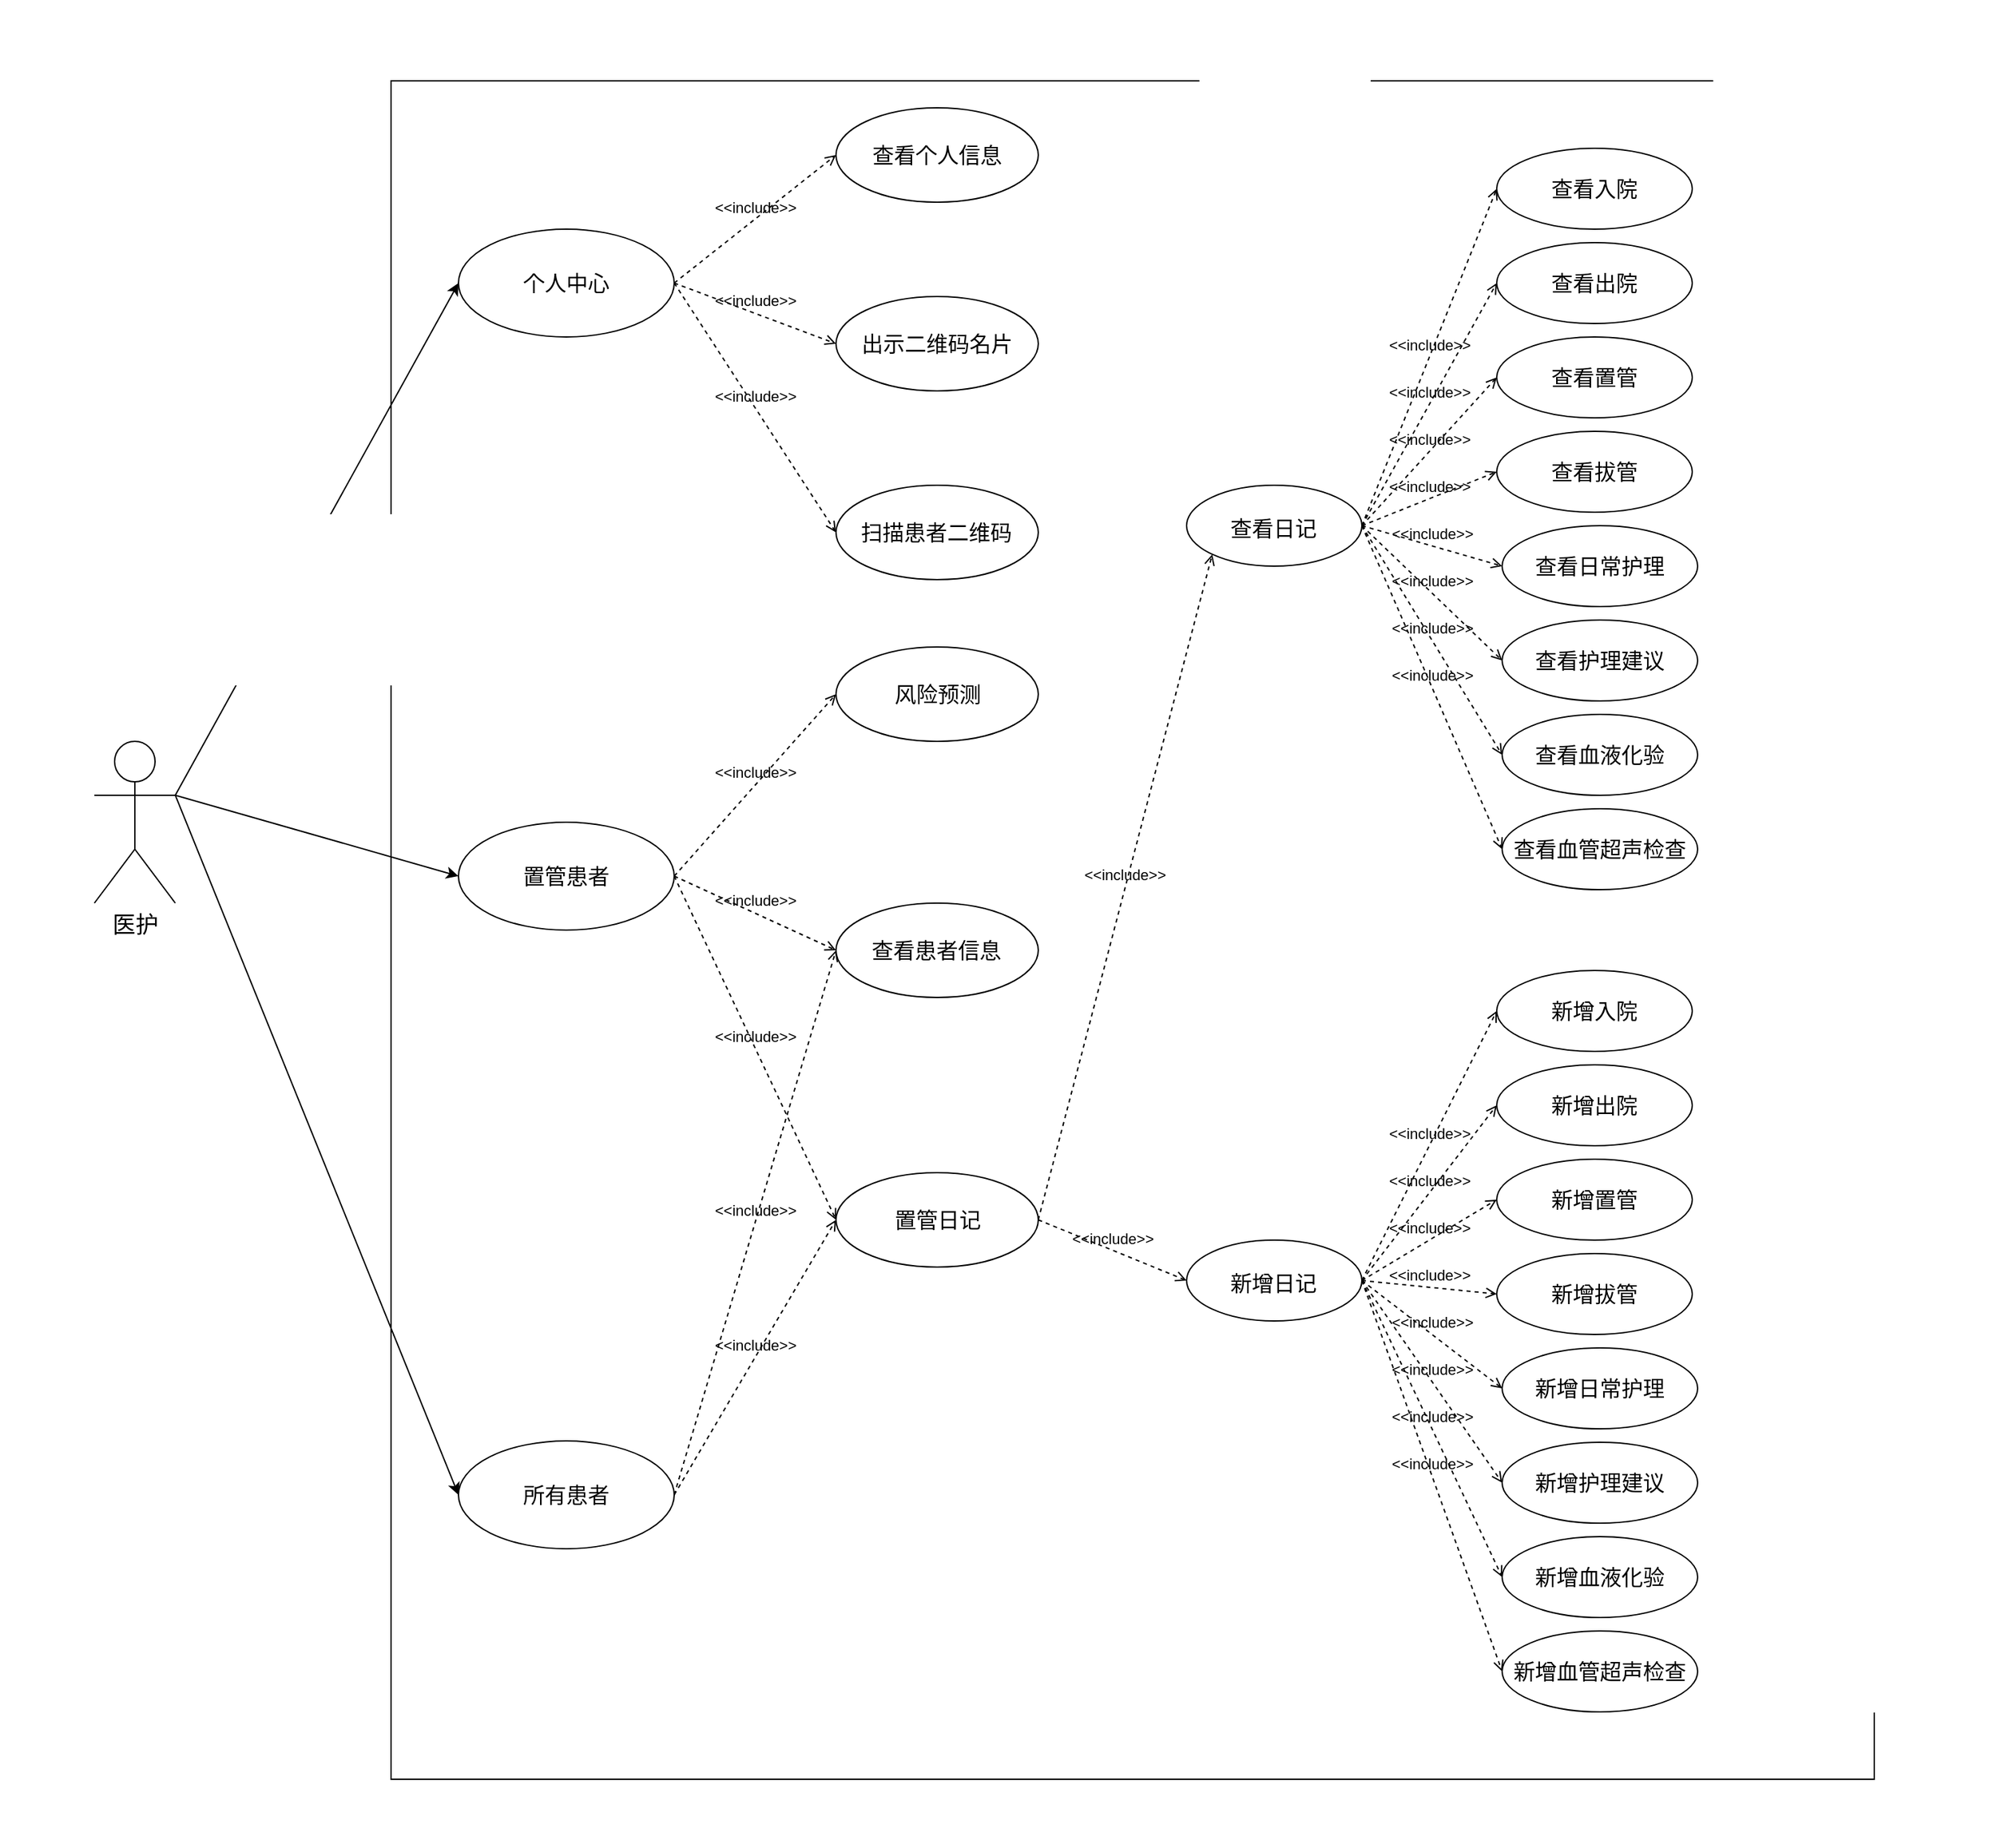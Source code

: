 <mxfile version="24.2.5" type="github">
  <diagram name="第 1 页" id="9FuAQy3JTvqWWIftWs33">
    <mxGraphModel dx="865" dy="466" grid="1" gridSize="10" guides="1" tooltips="1" connect="1" arrows="1" fold="1" page="1" pageScale="1" pageWidth="827" pageHeight="1169" math="0" shadow="0">
      <root>
        <mxCell id="0" />
        <mxCell id="1" parent="0" />
        <mxCell id="ichc71M4sZUzO8VB6wK0-1" value="" style="rounded=0;whiteSpace=wrap;html=1;strokeColor=none;movable=0;resizable=0;rotatable=0;deletable=0;editable=0;locked=1;connectable=0;" parent="1" vertex="1">
          <mxGeometry x="130" y="20" width="1480" height="1370" as="geometry" />
        </mxCell>
        <mxCell id="ichc71M4sZUzO8VB6wK0-3" value="" style="rounded=0;whiteSpace=wrap;html=1;movable=0;resizable=0;rotatable=0;deletable=0;editable=0;locked=1;connectable=0;" parent="1" vertex="1">
          <mxGeometry x="420" y="80" width="1100" height="1260" as="geometry" />
        </mxCell>
        <mxCell id="ichc71M4sZUzO8VB6wK0-2" value="医护" style="shape=umlActor;verticalLabelPosition=bottom;verticalAlign=top;html=1;outlineConnect=0;fontSize=17;" parent="1" vertex="1">
          <mxGeometry x="200" y="570" width="60" height="120" as="geometry" />
        </mxCell>
        <mxCell id="ichc71M4sZUzO8VB6wK0-4" value="" style="endArrow=classic;html=1;rounded=0;exitX=1;exitY=0.333;exitDx=0;exitDy=0;exitPerimeter=0;entryX=0;entryY=0.5;entryDx=0;entryDy=0;" parent="1" source="ichc71M4sZUzO8VB6wK0-2" target="ichc71M4sZUzO8VB6wK0-6" edge="1">
          <mxGeometry width="50" height="50" relative="1" as="geometry">
            <mxPoint x="360" y="610" as="sourcePoint" />
            <mxPoint x="410" y="560" as="targetPoint" />
          </mxGeometry>
        </mxCell>
        <mxCell id="ichc71M4sZUzO8VB6wK0-64" value="" style="group" parent="1" vertex="1" connectable="0">
          <mxGeometry x="470" y="630" width="160" height="80" as="geometry" />
        </mxCell>
        <mxCell id="ichc71M4sZUzO8VB6wK0-6" value="" style="ellipse;whiteSpace=wrap;html=1;" parent="ichc71M4sZUzO8VB6wK0-64" vertex="1">
          <mxGeometry width="160" height="80" as="geometry" />
        </mxCell>
        <mxCell id="ichc71M4sZUzO8VB6wK0-7" value="&lt;span style=&quot;font-size: 16px;&quot;&gt;置管患者&lt;/span&gt;" style="text;html=1;align=center;verticalAlign=middle;whiteSpace=wrap;rounded=0;" parent="ichc71M4sZUzO8VB6wK0-64" vertex="1">
          <mxGeometry x="35" y="25" width="90" height="30" as="geometry" />
        </mxCell>
        <mxCell id="ichc71M4sZUzO8VB6wK0-75" value="" style="group" parent="1" vertex="1" connectable="0">
          <mxGeometry x="750" y="690" width="150" height="70" as="geometry" />
        </mxCell>
        <mxCell id="ichc71M4sZUzO8VB6wK0-76" value="" style="ellipse;whiteSpace=wrap;html=1;" parent="ichc71M4sZUzO8VB6wK0-75" vertex="1">
          <mxGeometry width="150" height="70" as="geometry" />
        </mxCell>
        <mxCell id="ichc71M4sZUzO8VB6wK0-77" value="&lt;span style=&quot;font-size: 16px;&quot;&gt;查看患者信息&lt;/span&gt;" style="text;html=1;align=center;verticalAlign=middle;whiteSpace=wrap;rounded=0;" parent="ichc71M4sZUzO8VB6wK0-75" vertex="1">
          <mxGeometry x="17.308" y="21.875" width="115.385" height="26.25" as="geometry" />
        </mxCell>
        <mxCell id="ichc71M4sZUzO8VB6wK0-81" value="" style="group" parent="1" vertex="1" connectable="0">
          <mxGeometry x="750" y="890" width="150" height="70" as="geometry" />
        </mxCell>
        <mxCell id="ichc71M4sZUzO8VB6wK0-82" value="" style="ellipse;whiteSpace=wrap;html=1;" parent="ichc71M4sZUzO8VB6wK0-81" vertex="1">
          <mxGeometry width="150" height="70" as="geometry" />
        </mxCell>
        <mxCell id="ichc71M4sZUzO8VB6wK0-83" value="&lt;span style=&quot;font-size: 16px;&quot;&gt;置管日记&lt;/span&gt;" style="text;html=1;align=center;verticalAlign=middle;whiteSpace=wrap;rounded=0;" parent="ichc71M4sZUzO8VB6wK0-81" vertex="1">
          <mxGeometry x="8.654" y="21.875" width="132.692" height="26.25" as="geometry" />
        </mxCell>
        <mxCell id="ichc71M4sZUzO8VB6wK0-87" value="" style="group" parent="1" vertex="1" connectable="0">
          <mxGeometry x="750" y="500" width="150" height="70" as="geometry" />
        </mxCell>
        <mxCell id="ichc71M4sZUzO8VB6wK0-88" value="" style="ellipse;whiteSpace=wrap;html=1;" parent="ichc71M4sZUzO8VB6wK0-87" vertex="1">
          <mxGeometry width="150" height="70" as="geometry" />
        </mxCell>
        <mxCell id="ichc71M4sZUzO8VB6wK0-89" value="&lt;span style=&quot;font-size: 16px;&quot;&gt;风险预测&lt;/span&gt;&lt;span style=&quot;color: rgba(0, 0, 0, 0); font-family: monospace; font-size: 0px; text-align: start; text-wrap: nowrap;&quot;&gt;%3CmxGraphModel%3E%3Croot%3E%3CmxCell%20id%3D%220%22%2F%3E%3CmxCell%20id%3D%221%22%20parent%3D%220%22%2F%3E%3CmxCell%20id%3D%222%22%20value%3D%22%22%20style%3D%22group%22%20vertex%3D%221%22%20connectable%3D%220%22%20parent%3D%221%22%3E%3CmxGeometry%20x%3D%22655%22%20y%3D%22410%22%20width%3D%22160%22%20height%3D%2280%22%20as%3D%22geometry%22%2F%3E%3C%2FmxCell%3E%3CmxCell%20id%3D%223%22%20value%3D%22%22%20style%3D%22ellipse%3BwhiteSpace%3Dwrap%3Bhtml%3D1%3B%22%20vertex%3D%221%22%20parent%3D%222%22%3E%3CmxGeometry%20width%3D%22160%22%20height%3D%2280%22%20as%3D%22geometry%22%2F%3E%3C%2FmxCell%3E%3CmxCell%20id%3D%224%22%20value%3D%22%26lt%3Bspan%20style%3D%26quot%3Bfont-size%3A%2016px%3B%26quot%3B%26gt%3B%E6%96%B0%E5%A2%9E%E6%97%A5%E8%AE%B0%26lt%3B%2Fspan%26gt%3B%22%20style%3D%22text%3Bhtml%3D1%3Balign%3Dcenter%3BverticalAlign%3Dmiddle%3BwhiteSpace%3Dwrap%3Brounded%3D0%3B%22%20vertex%3D%221%22%20parent%3D%222%22%3E%3CmxGeometry%20x%3D%2227.5%22%20y%3D%2225%22%20width%3D%22105%22%20height%3D%2230%22%20as%3D%22geometry%22%2F%3E%3C%2FmxCell%3E%3CmxCell%20id%3D%225%22%20value%3D%22%22%20style%3D%22group%22%20vertex%3D%221%22%20connectable%3D%220%22%20parent%3D%221%22%3E%3CmxGeometry%20x%3D%22655%22%20y%3D%22760%22%20width%3D%22160%22%20height%3D%2280%22%20as%3D%22geometry%22%2F%3E%3C%2FmxCell%3E%3CmxCell%20id%3D%226%22%20value%3D%22%22%20style%3D%22ellipse%3BwhiteSpace%3Dwrap%3Bhtml%3D1%3B%22%20vertex%3D%221%22%20parent%3D%225%22%3E%3CmxGeometry%20width%3D%22160%22%20height%3D%2280%22%20as%3D%22geometry%22%2F%3E%3C%2FmxCell%3E%3CmxCell%20id%3D%227%22%20value%3D%22%26lt%3Bspan%20style%3D%26quot%3Bfont-size%3A%2016px%3B%26quot%3B%26gt%3B%E6%9F%A5%E7%9C%8B%E6%97%A5%E8%AE%B0%26lt%3B%2Fspan%26gt%3B%22%20style%3D%22text%3Bhtml%3D1%3Balign%3Dcenter%3BverticalAlign%3Dmiddle%3BwhiteSpace%3Dwrap%3Brounded%3D0%3B%22%20vertex%3D%221%22%20parent%3D%225%22%3E%3CmxGeometry%20x%3D%2235%22%20y%3D%2228%22%20width%3D%2290%22%20height%3D%2230%22%20as%3D%22geometry%22%2F%3E%3C%2FmxCell%3E%3CmxCell%20id%3D%228%22%20value%3D%22%22%20style%3D%22endArrow%3Dclassic%3Bhtml%3D1%3Brounded%3D0%3BexitX%3D1%3BexitY%3D0.5%3BexitDx%3D0%3BexitDy%3D0%3BentryX%3D0%3BentryY%3D0.5%3BentryDx%3D0%3BentryDy%3D0%3B%22%20edge%3D%221%22%20source%3D%223%22%20target%3D%2210%22%20parent%3D%221%22%3E%3CmxGeometry%20width%3D%2250%22%20height%3D%2250%22%20relative%3D%221%22%20as%3D%22geometry%22%3E%3CmxPoint%20x%3D%22810%22%20y%3D%22600%22%20as%3D%22sourcePoint%22%2F%3E%3CmxPoint%20x%3D%221050%22%20y%3D%22370%22%20as%3D%22targetPoint%22%2F%3E%3C%2FmxGeometry%3E%3C%2FmxCell%3E%3CmxCell%20id%3D%229%22%20value%3D%22%22%20style%3D%22group%22%20vertex%3D%221%22%20connectable%3D%220%22%20parent%3D%221%22%3E%3CmxGeometry%20x%3D%22930%22%20y%3D%22240%22%20width%3D%22145%22%20height%3D%2260%22%20as%3D%22geometry%22%2F%3E%3C%2FmxCell%3E%3CmxCell%20id%3D%2210%22%20value%3D%22%22%20style%3D%22ellipse%3BwhiteSpace%3Dwrap%3Bhtml%3D1%3B%22%20vertex%3D%221%22%20parent%3D%229%22%3E%3CmxGeometry%20width%3D%22145%22%20height%3D%2260%22%20as%3D%22geometry%22%2F%3E%3C%2FmxCell%3E%3CmxCell%20id%3D%2211%22%20value%3D%22%26lt%3Bspan%20style%3D%26quot%3Bfont-size%3A%2016px%3B%26quot%3B%26gt%3B%E6%96%B0%E5%A2%9E%E8%A1%80%E7%AE%A1%E8%B6%85%E5%A3%B0%E6%A3%80%E6%9F%A5%26lt%3B%2Fspan%26gt%3B%22%20style%3D%22text%3Bhtml%3D1%3Balign%3Dcenter%3BverticalAlign%3Dmiddle%3BwhiteSpace%3Dwrap%3Brounded%3D0%3B%22%20vertex%3D%221%22%20parent%3D%229%22%3E%3CmxGeometry%20x%3D%227.02%22%20y%3D%2218.75%22%20width%3D%22130.96%22%20height%3D%2222.5%22%20as%3D%22geometry%22%2F%3E%3C%2FmxCell%3E%3CmxCell%20id%3D%2212%22%20value%3D%22%22%20style%3D%22endArrow%3Dclassic%3Bhtml%3D1%3Brounded%3D0%3BentryX%3D0%3BentryY%3D0.5%3BentryDx%3D0%3BentryDy%3D0%3BexitX%3D1%3BexitY%3D0.5%3BexitDx%3D0%3BexitDy%3D0%3B%22%20edge%3D%221%22%20source%3D%223%22%20target%3D%2214%22%20parent%3D%221%22%3E%3CmxGeometry%20width%3D%2250%22%20height%3D%2250%22%20relative%3D%221%22%20as%3D%22geometry%22%3E%3CmxPoint%20x%3D%22890%22%20y%3D%22550%22%20as%3D%22sourcePoint%22%2F%3E%3CmxPoint%20x%3D%221125%22%20y%3D%22470%22%20as%3D%22targetPoint%22%2F%3E%3C%2FmxGeometry%3E%3C%2FmxCell%3E%3CmxCell%20id%3D%2213%22%20value%3D%22%22%20style%3D%22group%22%20vertex%3D%221%22%20connectable%3D%220%22%20parent%3D%221%22%3E%3CmxGeometry%20x%3D%22930%22%20y%3D%22310%22%20width%3D%22145%22%20height%3D%2260%22%20as%3D%22geometry%22%2F%3E%3C%2FmxCell%3E%3CmxCell%20id%3D%2214%22%20value%3D%22%22%20style%3D%22ellipse%3BwhiteSpace%3Dwrap%3Bhtml%3D1%3B%22%20vertex%3D%221%22%20parent%3D%2213%22%3E%3CmxGeometry%20width%3D%22145%22%20height%3D%2260%22%20as%3D%22geometry%22%2F%3E%3C%2FmxCell%3E%3CmxCell%20id%3D%2215%22%20value%3D%22%26lt%3Bspan%20style%3D%26quot%3Bfont-size%3A%2016px%3B%26quot%3B%26gt%3B%E6%96%B0%E5%A2%9E%E6%8B%94%E7%AE%A1%26lt%3B%2Fspan%26gt%3B%22%20style%3D%22text%3Bhtml%3D1%3Balign%3Dcenter%3BverticalAlign%3Dmiddle%3BwhiteSpace%3Dwrap%3Brounded%3D0%3B%22%20vertex%3D%221%22%20parent%3D%2213%22%3E%3CmxGeometry%20x%3D%227.02%22%20y%3D%2218.75%22%20width%3D%22130.96%22%20height%3D%2222.5%22%20as%3D%22geometry%22%2F%3E%3C%2FmxCell%3E%3CmxCell%20id%3D%2216%22%20value%3D%22%22%20style%3D%22endArrow%3Dclassic%3Bhtml%3D1%3Brounded%3D0%3BexitX%3D1%3BexitY%3D0.5%3BexitDx%3D0%3BexitDy%3D0%3BentryX%3D0%3BentryY%3D0.5%3BentryDx%3D0%3BentryDy%3D0%3B%22%20edge%3D%221%22%20source%3D%223%22%20target%3D%2218%22%20parent%3D%221%22%3E%3CmxGeometry%20width%3D%2250%22%20height%3D%2250%22%20relative%3D%221%22%20as%3D%22geometry%22%3E%3CmxPoint%20x%3D%22800.0%22%20y%3D%22570%22%20as%3D%22sourcePoint%22%2F%3E%3CmxPoint%20x%3D%221055%22%20y%3D%22510%22%20as%3D%22targetPoint%22%2F%3E%3C%2FmxGeometry%3E%3C%2FmxCell%3E%3CmxCell%20id%3D%2217%22%20value%3D%22%22%20style%3D%22group%22%20vertex%3D%221%22%20connectable%3D%220%22%20parent%3D%221%22%3E%3CmxGeometry%20x%3D%22930%22%20y%3D%22380%22%20width%3D%22145%22%20height%3D%2260%22%20as%3D%22geometry%22%2F%3E%3C%2FmxCell%3E%3CmxCell%20id%3D%2218%22%20value%3D%22%22%20style%3D%22ellipse%3BwhiteSpace%3Dwrap%3Bhtml%3D1%3B%22%20vertex%3D%221%22%20parent%3D%2217%22%3E%3CmxGeometry%20width%3D%22145%22%20height%3D%2260%22%20as%3D%22geometry%22%2F%3E%3C%2FmxCell%3E%3CmxCell%20id%3D%2219%22%20value%3D%22%26lt%3Bspan%20style%3D%26quot%3Bfont-size%3A%2016px%3B%26quot%3B%26gt%3B%E6%96%B0%E5%A2%9E%E8%A1%80%E6%B6%B2%E5%8C%96%E9%AA%8C%26lt%3B%2Fspan%26gt%3B%22%20style%3D%22text%3Bhtml%3D1%3Balign%3Dcenter%3BverticalAlign%3Dmiddle%3BwhiteSpace%3Dwrap%3Brounded%3D0%3B%22%20vertex%3D%221%22%20parent%3D%2217%22%3E%3CmxGeometry%20x%3D%227.02%22%20y%3D%2218.75%22%20width%3D%22130.96%22%20height%3D%2222.5%22%20as%3D%22geometry%22%2F%3E%3C%2FmxCell%3E%3CmxCell%20id%3D%2220%22%20value%3D%22%22%20style%3D%22endArrow%3Dclassic%3Bhtml%3D1%3Brounded%3D0%3BexitX%3D1%3BexitY%3D0.5%3BexitDx%3D0%3BexitDy%3D0%3BentryX%3D0%3BentryY%3D0.5%3BentryDx%3D0%3BentryDy%3D0%3B%22%20edge%3D%221%22%20source%3D%223%22%20target%3D%2222%22%20parent%3D%221%22%3E%3CmxGeometry%20width%3D%2250%22%20height%3D%2250%22%20relative%3D%221%22%20as%3D%22geometry%22%3E%3CmxPoint%20x%3D%22825%22%20y%3D%22510%22%20as%3D%22sourcePoint%22%2F%3E%3CmxPoint%20x%3D%221065%22%20y%3D%22570%22%20as%3D%22targetPoint%22%2F%3E%3C%2FmxGeometry%3E%3C%2FmxCell%3E%3CmxCell%20id%3D%2221%22%20value%3D%22%22%20style%3D%22group%22%20vertex%3D%221%22%20connectable%3D%220%22%20parent%3D%221%22%3E%3CmxGeometry%20x%3D%22930%22%20y%3D%22450%22%20width%3D%22145%22%20height%3D%2260%22%20as%3D%22geometry%22%2F%3E%3C%2FmxCell%3E%3CmxCell%20id%3D%2222%22%20value%3D%22%22%20style%3D%22ellipse%3BwhiteSpace%3Dwrap%3Bhtml%3D1%3B%22%20vertex%3D%221%22%20parent%3D%2221%22%3E%3CmxGeometry%20width%3D%22145%22%20height%3D%2260%22%20as%3D%22geometry%22%2F%3E%3C%2FmxCell%3E%3CmxCell%20id%3D%2223%22%20value%3D%22%26lt%3Bspan%20style%3D%26quot%3Bfont-size%3A%2016px%3B%26quot%3B%26gt%3B%E6%96%B0%E5%A2%9E%E6%97%A5%E5%B8%B8%E6%8A%A4%E7%90%86%26lt%3B%2Fspan%26gt%3B%22%20style%3D%22text%3Bhtml%3D1%3Balign%3Dcenter%3BverticalAlign%3Dmiddle%3BwhiteSpace%3Dwrap%3Brounded%3D0%3B%22%20vertex%3D%221%22%20parent%3D%2221%22%3E%3CmxGeometry%20x%3D%227.02%22%20y%3D%2218.75%22%20width%3D%22130.96%22%20height%3D%2222.5%22%20as%3D%22geometry%22%2F%3E%3C%2FmxCell%3E%3CmxCell%20id%3D%2224%22%20value%3D%22%22%20style%3D%22endArrow%3Dclassic%3Bhtml%3D1%3Brounded%3D0%3BexitX%3D1%3BexitY%3D0.5%3BexitDx%3D0%3BexitDy%3D0%3BentryX%3D0%3BentryY%3D0.5%3BentryDx%3D0%3BentryDy%3D0%3B%22%20edge%3D%221%22%20source%3D%226%22%20target%3D%2226%22%20parent%3D%221%22%3E%3CmxGeometry%20width%3D%2250%22%20height%3D%2250%22%20relative%3D%221%22%20as%3D%22geometry%22%3E%3CmxPoint%20x%3D%22840%22%20y%3D%22820%22%20as%3D%22sourcePoint%22%2F%3E%3CmxPoint%20x%3D%221075%22%20y%3D%22740%22%20as%3D%22targetPoint%22%2F%3E%3C%2FmxGeometry%3E%3C%2FmxCell%3E%3CmxCell%20id%3D%2225%22%20value%3D%22%22%20style%3D%22group%22%20vertex%3D%221%22%20connectable%3D%220%22%20parent%3D%221%22%3E%3CmxGeometry%20x%3D%22930%22%20y%3D%22550%22%20width%3D%22145%22%20height%3D%2260%22%20as%3D%22geometry%22%2F%3E%3C%2FmxCell%3E%3CmxCell%20id%3D%2226%22%20value%3D%22%22%20style%3D%22ellipse%3BwhiteSpace%3Dwrap%3Bhtml%3D1%3B%22%20vertex%3D%221%22%20parent%3D%2225%22%3E%3CmxGeometry%20width%3D%22145%22%20height%3D%2260%22%20as%3D%22geometry%22%2F%3E%3C%2FmxCell%3E%3CmxCell%20id%3D%2227%22%20value%3D%22%26lt%3Bspan%20style%3D%26quot%3Bfont-size%3A%2016px%3B%26quot%3B%26gt%3B%E6%9F%A5%E7%9C%8B%E5%85%A5%E9%99%A2%26lt%3B%2Fspan%26gt%3B%22%20style%3D%22text%3Bhtml%3D1%3Balign%3Dcenter%3BverticalAlign%3Dmiddle%3BwhiteSpace%3Dwrap%3Brounded%3D0%3B%22%20vertex%3D%221%22%20parent%3D%2225%22%3E%3CmxGeometry%20x%3D%227.02%22%20y%3D%2218.75%22%20width%3D%22130.96%22%20height%3D%2222.5%22%20as%3D%22geometry%22%2F%3E%3C%2FmxCell%3E%3CmxCell%20id%3D%2228%22%20value%3D%22%22%20style%3D%22endArrow%3Dclassic%3Bhtml%3D1%3Brounded%3D0%3BentryX%3D0%3BentryY%3D0.5%3BentryDx%3D0%3BentryDy%3D0%3BexitX%3D1%3BexitY%3D0.5%3BexitDx%3D0%3BexitDy%3D0%3B%22%20edge%3D%221%22%20source%3D%226%22%20target%3D%2230%22%20parent%3D%221%22%3E%3CmxGeometry%20width%3D%2250%22%20height%3D%2250%22%20relative%3D%221%22%20as%3D%22geometry%22%3E%3CmxPoint%20x%3D%22840%22%20y%3D%22820%22%20as%3D%22sourcePoint%22%2F%3E%3CmxPoint%20x%3D%221150%22%20y%3D%22840%22%20as%3D%22targetPoint%22%2F%3E%3C%2FmxGeometry%3E%3C%2FmxCell%3E%3CmxCell%20id%3D%2229%22%20value%3D%22%22%20style%3D%22group%22%20vertex%3D%221%22%20connectable%3D%220%22%20parent%3D%221%22%3E%3CmxGeometry%20x%3D%22930%22%20y%3D%22620%22%20width%3D%22145%22%20height%3D%2260%22%20as%3D%22geometry%22%2F%3E%3C%2FmxCell%3E%3CmxCell%20id%3D%2230%22%20value%3D%22%22%20style%3D%22ellipse%3BwhiteSpace%3Dwrap%3Bhtml%3D1%3B%22%20vertex%3D%221%22%20parent%3D%2229%22%3E%3CmxGeometry%20width%3D%22145%22%20height%3D%2260%22%20as%3D%22geometry%22%2F%3E%3C%2FmxCell%3E%3CmxCell%20id%3D%2231%22%20value%3D%22%26lt%3Bspan%20style%3D%26quot%3Bfont-size%3A%2016px%3B%26quot%3B%26gt%3B%E6%9F%A5%E7%9C%8B%E5%87%BA%E9%99%A2%26lt%3B%2Fspan%26gt%3B%22%20style%3D%22text%3Bhtml%3D1%3Balign%3Dcenter%3BverticalAlign%3Dmiddle%3BwhiteSpace%3Dwrap%3Brounded%3D0%3B%22%20vertex%3D%221%22%20parent%3D%2229%22%3E%3CmxGeometry%20x%3D%227.02%22%20y%3D%2218.75%22%20width%3D%22130.96%22%20height%3D%2222.5%22%20as%3D%22geometry%22%2F%3E%3C%2FmxCell%3E%3CmxCell%20id%3D%2232%22%20value%3D%22%22%20style%3D%22endArrow%3Dclassic%3Bhtml%3D1%3Brounded%3D0%3BentryX%3D0%3BentryY%3D0.5%3BentryDx%3D0%3BentryDy%3D0%3BexitX%3D1%3BexitY%3D0.5%3BexitDx%3D0%3BexitDy%3D0%3B%22%20edge%3D%221%22%20source%3D%226%22%20target%3D%2234%22%20parent%3D%221%22%3E%3CmxGeometry%20width%3D%2250%22%20height%3D%2250%22%20relative%3D%221%22%20as%3D%22geometry%22%3E%3CmxPoint%20x%3D%22820%22%20y%3D%22660%22%20as%3D%22sourcePoint%22%2F%3E%3CmxPoint%20x%3D%221080%22%20y%3D%22880%22%20as%3D%22targetPoint%22%2F%3E%3C%2FmxGeometry%3E%3C%2FmxCell%3E%3CmxCell%20id%3D%2233%22%20value%3D%22%22%20style%3D%22group%22%20vertex%3D%221%22%20connectable%3D%220%22%20parent%3D%221%22%3E%3CmxGeometry%20x%3D%22930%22%20y%3D%22690%22%20width%3D%22145%22%20height%3D%2260%22%20as%3D%22geometry%22%2F%3E%3C%2FmxCell%3E%3CmxCell%20id%3D%2234%22%20value%3D%22%22%20style%3D%22ellipse%3BwhiteSpace%3Dwrap%3Bhtml%3D1%3B%22%20vertex%3D%221%22%20parent%3D%2233%22%3E%3CmxGeometry%20width%3D%22145%22%20height%3D%2260%22%20as%3D%22geometry%22%2F%3E%3C%2FmxCell%3E%3CmxCell%20id%3D%2235%22%20value%3D%22%26lt%3Bspan%20style%3D%26quot%3Bfont-size%3A%2016px%3B%26quot%3B%26gt%3B%E6%9F%A5%E7%9C%8B%E7%BD%AE%E7%AE%A1%26lt%3B%2Fspan%26gt%3B%22%20style%3D%22text%3Bhtml%3D1%3Balign%3Dcenter%3BverticalAlign%3Dmiddle%3BwhiteSpace%3Dwrap%3Brounded%3D0%3B%22%20vertex%3D%221%22%20parent%3D%2233%22%3E%3CmxGeometry%20x%3D%227.02%22%20y%3D%2218.75%22%20width%3D%22130.96%22%20height%3D%2222.5%22%20as%3D%22geometry%22%2F%3E%3C%2FmxCell%3E%3CmxCell%20id%3D%2236%22%20value%3D%22%22%20style%3D%22endArrow%3Dclassic%3Bhtml%3D1%3Brounded%3D0%3BexitX%3D1%3BexitY%3D0.5%3BexitDx%3D0%3BexitDy%3D0%3BentryX%3D0%3BentryY%3D0.5%3BentryDx%3D0%3BentryDy%3D0%3B%22%20edge%3D%221%22%20source%3D%226%22%20target%3D%2238%22%20parent%3D%221%22%3E%3CmxGeometry%20width%3D%2250%22%20height%3D%2250%22%20relative%3D%221%22%20as%3D%22geometry%22%3E%3CmxPoint%20x%3D%22840%22%20y%3D%22820%22%20as%3D%22sourcePoint%22%2F%3E%3CmxPoint%20x%3D%221090%22%20y%3D%22940%22%20as%3D%22targetPoint%22%2F%3E%3C%2FmxGeometry%3E%3C%2FmxCell%3E%3CmxCell%20id%3D%2237%22%20value%3D%22%22%20style%3D%22group%22%20vertex%3D%221%22%20connectable%3D%220%22%20parent%3D%221%22%3E%3CmxGeometry%20x%3D%22930%22%20y%3D%22760%22%20width%3D%22145%22%20height%3D%2260%22%20as%3D%22geometry%22%2F%3E%3C%2FmxCell%3E%3CmxCell%20id%3D%2238%22%20value%3D%22%22%20style%3D%22ellipse%3BwhiteSpace%3Dwrap%3Bhtml%3D1%3B%22%20vertex%3D%221%22%20parent%3D%2237%22%3E%3CmxGeometry%20width%3D%22145%22%20height%3D%2260%22%20as%3D%22geometry%22%2F%3E%3C%2FmxCell%3E%3CmxCell%20id%3D%2239%22%20value%3D%22%26lt%3Bspan%20style%3D%26quot%3Bfont-size%3A%2016px%3B%26quot%3B%26gt%3B%E6%9F%A5%E7%9C%8B%E6%8B%94%E7%AE%A1%26lt%3B%2Fspan%26gt%3B%22%20style%3D%22text%3Bhtml%3D1%3Balign%3Dcenter%3BverticalAlign%3Dmiddle%3BwhiteSpace%3Dwrap%3Brounded%3D0%3B%22%20vertex%3D%221%22%20parent%3D%2237%22%3E%3CmxGeometry%20x%3D%227.02%22%20y%3D%2218.75%22%20width%3D%22130.96%22%20height%3D%2222.5%22%20as%3D%22geometry%22%2F%3E%3C%2FmxCell%3E%3CmxCell%20id%3D%2240%22%20value%3D%22%22%20style%3D%22endArrow%3Dclassic%3Bhtml%3D1%3Brounded%3D0%3BexitX%3D1%3BexitY%3D0.5%3BexitDx%3D0%3BexitDy%3D0%3BentryX%3D0%3BentryY%3D0.5%3BentryDx%3D0%3BentryDy%3D0%3B%22%20edge%3D%221%22%20source%3D%226%22%20target%3D%2242%22%20parent%3D%221%22%3E%3CmxGeometry%20width%3D%2250%22%20height%3D%2250%22%20relative%3D%221%22%20as%3D%22geometry%22%3E%3CmxPoint%20x%3D%22819%22%20y%3D%22940%22%20as%3D%22sourcePoint%22%2F%3E%3CmxPoint%20x%3D%221079%22%20y%3D%221020%22%20as%3D%22targetPoint%22%2F%3E%3C%2FmxGeometry%3E%3C%2FmxCell%3E%3CmxCell%20id%3D%2241%22%20value%3D%22%22%20style%3D%22group%22%20vertex%3D%221%22%20connectable%3D%220%22%20parent%3D%221%22%3E%3CmxGeometry%20x%3D%22934%22%20y%3D%22830%22%20width%3D%22145%22%20height%3D%2260%22%20as%3D%22geometry%22%2F%3E%3C%2FmxCell%3E%3CmxCell%20id%3D%2242%22%20value%3D%22%22%20style%3D%22ellipse%3BwhiteSpace%3Dwrap%3Bhtml%3D1%3B%22%20vertex%3D%221%22%20parent%3D%2241%22%3E%3CmxGeometry%20width%3D%22145%22%20height%3D%2260%22%20as%3D%22geometry%22%2F%3E%3C%2FmxCell%3E%3CmxCell%20id%3D%2243%22%20value%3D%22%26lt%3Bspan%20style%3D%26quot%3Bfont-size%3A%2016px%3B%26quot%3B%26gt%3B%E6%9F%A5%E7%9C%8B%E6%97%A5%E5%B8%B8%E6%8A%A4%E7%90%86%26lt%3B%2Fspan%26gt%3B%22%20style%3D%22text%3Bhtml%3D1%3Balign%3Dcenter%3BverticalAlign%3Dmiddle%3BwhiteSpace%3Dwrap%3Brounded%3D0%3B%22%20vertex%3D%221%22%20parent%3D%2241%22%3E%3CmxGeometry%20x%3D%227.02%22%20y%3D%2218.75%22%20width%3D%22130.96%22%20height%3D%2222.5%22%20as%3D%22geometry%22%2F%3E%3C%2FmxCell%3E%3CmxCell%20id%3D%2244%22%20value%3D%22%22%20style%3D%22endArrow%3Dclassic%3Bhtml%3D1%3Brounded%3D0%3BentryX%3D0%3BentryY%3D0.5%3BentryDx%3D0%3BentryDy%3D0%3BexitX%3D1.013%3BexitY%3D0.584%3BexitDx%3D0%3BexitDy%3D0%3BexitPerimeter%3D0%3B%22%20edge%3D%221%22%20source%3D%226%22%20target%3D%2246%22%20parent%3D%221%22%3E%3CmxGeometry%20width%3D%2250%22%20height%3D%2250%22%20relative%3D%221%22%20as%3D%22geometry%22%3E%3CmxPoint%20x%3D%22819%22%20y%3D%22940%22%20as%3D%22sourcePoint%22%2F%3E%3CmxPoint%20x%3D%221154%22%20y%3D%221120%22%20as%3D%22targetPoint%22%2F%3E%3C%2FmxGeometry%3E%3C%2FmxCell%3E%3CmxCell%20id%3D%2245%22%20value%3D%22%22%20style%3D%22group%22%20vertex%3D%221%22%20connectable%3D%220%22%20parent%3D%221%22%3E%3CmxGeometry%20x%3D%22934%22%20y%3D%22900%22%20width%3D%22145%22%20height%3D%2260%22%20as%3D%22geometry%22%2F%3E%3C%2FmxCell%3E%3CmxCell%20id%3D%2246%22%20value%3D%22%22%20style%3D%22ellipse%3BwhiteSpace%3Dwrap%3Bhtml%3D1%3B%22%20vertex%3D%221%22%20parent%3D%2245%22%3E%3CmxGeometry%20width%3D%22145%22%20height%3D%2260%22%20as%3D%22geometry%22%2F%3E%3C%2FmxCell%3E%3CmxCell%20id%3D%2247%22%20value%3D%22%26lt%3Bspan%20style%3D%26quot%3Bfont-size%3A%2016px%3B%26quot%3B%26gt%3B%E6%9F%A5%E7%9C%8B%E6%8A%A4%E7%90%86%E5%BB%BA%E8%AE%AE%26lt%3B%2Fspan%26gt%3B%22%20style%3D%22text%3Bhtml%3D1%3Balign%3Dcenter%3BverticalAlign%3Dmiddle%3BwhiteSpace%3Dwrap%3Brounded%3D0%3B%22%20vertex%3D%221%22%20parent%3D%2245%22%3E%3CmxGeometry%20x%3D%227.02%22%20y%3D%2218.75%22%20width%3D%22130.96%22%20height%3D%2222.5%22%20as%3D%22geometry%22%2F%3E%3C%2FmxCell%3E%3CmxCell%20id%3D%2248%22%20value%3D%22%22%20style%3D%22endArrow%3Dclassic%3Bhtml%3D1%3Brounded%3D0%3BentryX%3D0%3BentryY%3D0.5%3BentryDx%3D0%3BentryDy%3D0%3BexitX%3D1%3BexitY%3D0.5%3BexitDx%3D0%3BexitDy%3D0%3B%22%20edge%3D%221%22%20source%3D%226%22%20target%3D%2250%22%20parent%3D%221%22%3E%3CmxGeometry%20width%3D%2250%22%20height%3D%2250%22%20relative%3D%221%22%20as%3D%22geometry%22%3E%3CmxPoint%20x%3D%22819%22%20y%3D%22940%22%20as%3D%22sourcePoint%22%2F%3E%3CmxPoint%20x%3D%221084%22%20y%3D%221160%22%20as%3D%22targetPoint%22%2F%3E%3C%2FmxGeometry%3E%3C%2FmxCell%3E%3CmxCell%20id%3D%2249%22%20value%3D%22%22%20style%3D%22group%22%20vertex%3D%221%22%20connectable%3D%220%22%20parent%3D%221%22%3E%3CmxGeometry%20x%3D%22934%22%20y%3D%22970%22%20width%3D%22145%22%20height%3D%2260%22%20as%3D%22geometry%22%2F%3E%3C%2FmxCell%3E%3CmxCell%20id%3D%2250%22%20value%3D%22%22%20style%3D%22ellipse%3BwhiteSpace%3Dwrap%3Bhtml%3D1%3B%22%20vertex%3D%221%22%20parent%3D%2249%22%3E%3CmxGeometry%20width%3D%22145%22%20height%3D%2260%22%20as%3D%22geometry%22%2F%3E%3C%2FmxCell%3E%3CmxCell%20id%3D%2251%22%20value%3D%22%26lt%3Bspan%20style%3D%26quot%3Bfont-size%3A%2016px%3B%26quot%3B%26gt%3B%E6%9F%A5%E7%9C%8B%E8%A1%80%E6%B6%B2%E5%8C%96%E9%AA%8C%26lt%3B%2Fspan%26gt%3B%22%20style%3D%22text%3Bhtml%3D1%3Balign%3Dcenter%3BverticalAlign%3Dmiddle%3BwhiteSpace%3Dwrap%3Brounded%3D0%3B%22%20vertex%3D%221%22%20parent%3D%2249%22%3E%3CmxGeometry%20x%3D%227.02%22%20y%3D%2218.75%22%20width%3D%22130.96%22%20height%3D%2222.5%22%20as%3D%22geometry%22%2F%3E%3C%2FmxCell%3E%3CmxCell%20id%3D%2252%22%20value%3D%22%22%20style%3D%22endArrow%3Dclassic%3Bhtml%3D1%3Brounded%3D0%3BexitX%3D1%3BexitY%3D0.5%3BexitDx%3D0%3BexitDy%3D0%3BentryX%3D0%3BentryY%3D0.5%3BentryDx%3D0%3BentryDy%3D0%3B%22%20edge%3D%221%22%20source%3D%226%22%20target%3D%2254%22%20parent%3D%221%22%3E%3CmxGeometry%20width%3D%2250%22%20height%3D%2250%22%20relative%3D%221%22%20as%3D%22geometry%22%3E%3CmxPoint%20x%3D%22819%22%20y%3D%22940%22%20as%3D%22sourcePoint%22%2F%3E%3CmxPoint%20x%3D%221094%22%20y%3D%221220%22%20as%3D%22targetPoint%22%2F%3E%3C%2FmxGeometry%3E%3C%2FmxCell%3E%3CmxCell%20id%3D%2253%22%20value%3D%22%22%20style%3D%22group%22%20vertex%3D%221%22%20connectable%3D%220%22%20parent%3D%221%22%3E%3CmxGeometry%20x%3D%22934%22%20y%3D%221040%22%20width%3D%22145%22%20height%3D%2260%22%20as%3D%22geometry%22%2F%3E%3C%2FmxCell%3E%3CmxCell%20id%3D%2254%22%20value%3D%22%22%20style%3D%22ellipse%3BwhiteSpace%3Dwrap%3Bhtml%3D1%3B%22%20vertex%3D%221%22%20parent%3D%2253%22%3E%3CmxGeometry%20width%3D%22145%22%20height%3D%2260%22%20as%3D%22geometry%22%2F%3E%3C%2FmxCell%3E%3CmxCell%20id%3D%2255%22%20value%3D%22%26lt%3Bspan%20style%3D%26quot%3Bfont-size%3A%2016px%3B%26quot%3B%26gt%3B%E6%9F%A5%E7%9C%8B%E8%A1%80%E7%AE%A1%E8%B6%85%E5%A3%B0%E6%A3%80%E6%9F%A5%26lt%3B%2Fspan%26gt%3B%22%20style%3D%22text%3Bhtml%3D1%3Balign%3Dcenter%3BverticalAlign%3Dmiddle%3BwhiteSpace%3Dwrap%3Brounded%3D0%3B%22%20vertex%3D%221%22%20parent%3D%2253%22%3E%3CmxGeometry%20x%3D%227.02%22%20y%3D%2218.75%22%20width%3D%22130.96%22%20height%3D%2222.5%22%20as%3D%22geometry%22%2F%3E%3C%2FmxCell%3E%3C%2Froot%3E%3C%2FmxGraphModel%3E&lt;/span&gt;" style="text;html=1;align=center;verticalAlign=middle;whiteSpace=wrap;rounded=0;" parent="ichc71M4sZUzO8VB6wK0-87" vertex="1">
          <mxGeometry x="8.654" y="21.875" width="132.692" height="26.25" as="geometry" />
        </mxCell>
        <mxCell id="ichc71M4sZUzO8VB6wK0-94" value="" style="group" parent="1" vertex="1" connectable="0">
          <mxGeometry x="1010" y="380" width="130" height="60" as="geometry" />
        </mxCell>
        <mxCell id="ichc71M4sZUzO8VB6wK0-95" value="" style="ellipse;whiteSpace=wrap;html=1;" parent="ichc71M4sZUzO8VB6wK0-94" vertex="1">
          <mxGeometry width="130" height="60" as="geometry" />
        </mxCell>
        <mxCell id="ichc71M4sZUzO8VB6wK0-96" value="&lt;span style=&quot;font-size: 16px;&quot;&gt;查看日记&lt;/span&gt;" style="text;html=1;align=center;verticalAlign=middle;whiteSpace=wrap;rounded=0;" parent="ichc71M4sZUzO8VB6wK0-94" vertex="1">
          <mxGeometry x="28.438" y="21" width="73.125" height="22.5" as="geometry" />
        </mxCell>
        <mxCell id="ichc71M4sZUzO8VB6wK0-114" value="" style="group" parent="1" vertex="1" connectable="0">
          <mxGeometry x="1240" y="130" width="145" height="60" as="geometry" />
        </mxCell>
        <mxCell id="ichc71M4sZUzO8VB6wK0-115" value="" style="ellipse;whiteSpace=wrap;html=1;" parent="ichc71M4sZUzO8VB6wK0-114" vertex="1">
          <mxGeometry width="145" height="60" as="geometry" />
        </mxCell>
        <mxCell id="ichc71M4sZUzO8VB6wK0-116" value="&lt;span style=&quot;font-size: 16px;&quot;&gt;查看入院&lt;/span&gt;" style="text;html=1;align=center;verticalAlign=middle;whiteSpace=wrap;rounded=0;" parent="ichc71M4sZUzO8VB6wK0-114" vertex="1">
          <mxGeometry x="7.02" y="18.75" width="130.96" height="22.5" as="geometry" />
        </mxCell>
        <mxCell id="ichc71M4sZUzO8VB6wK0-118" value="" style="group" parent="1" vertex="1" connectable="0">
          <mxGeometry x="1240" y="200" width="145" height="60" as="geometry" />
        </mxCell>
        <mxCell id="ichc71M4sZUzO8VB6wK0-119" value="" style="ellipse;whiteSpace=wrap;html=1;" parent="ichc71M4sZUzO8VB6wK0-118" vertex="1">
          <mxGeometry width="145" height="60" as="geometry" />
        </mxCell>
        <mxCell id="ichc71M4sZUzO8VB6wK0-120" value="&lt;span style=&quot;font-size: 16px;&quot;&gt;查看出院&lt;/span&gt;" style="text;html=1;align=center;verticalAlign=middle;whiteSpace=wrap;rounded=0;" parent="ichc71M4sZUzO8VB6wK0-118" vertex="1">
          <mxGeometry x="7.02" y="18.75" width="130.96" height="22.5" as="geometry" />
        </mxCell>
        <mxCell id="ichc71M4sZUzO8VB6wK0-122" value="" style="group" parent="1" vertex="1" connectable="0">
          <mxGeometry x="1240" y="270" width="145" height="60" as="geometry" />
        </mxCell>
        <mxCell id="ichc71M4sZUzO8VB6wK0-123" value="" style="ellipse;whiteSpace=wrap;html=1;" parent="ichc71M4sZUzO8VB6wK0-122" vertex="1">
          <mxGeometry width="145" height="60" as="geometry" />
        </mxCell>
        <mxCell id="ichc71M4sZUzO8VB6wK0-124" value="&lt;span style=&quot;font-size: 16px;&quot;&gt;查看置管&lt;/span&gt;" style="text;html=1;align=center;verticalAlign=middle;whiteSpace=wrap;rounded=0;" parent="ichc71M4sZUzO8VB6wK0-122" vertex="1">
          <mxGeometry x="7.02" y="18.75" width="130.96" height="22.5" as="geometry" />
        </mxCell>
        <mxCell id="ichc71M4sZUzO8VB6wK0-126" value="" style="group" parent="1" vertex="1" connectable="0">
          <mxGeometry x="1240" y="340" width="145" height="60" as="geometry" />
        </mxCell>
        <mxCell id="ichc71M4sZUzO8VB6wK0-127" value="" style="ellipse;whiteSpace=wrap;html=1;" parent="ichc71M4sZUzO8VB6wK0-126" vertex="1">
          <mxGeometry width="145" height="60" as="geometry" />
        </mxCell>
        <mxCell id="ichc71M4sZUzO8VB6wK0-128" value="&lt;span style=&quot;font-size: 16px;&quot;&gt;查看拔管&lt;/span&gt;" style="text;html=1;align=center;verticalAlign=middle;whiteSpace=wrap;rounded=0;" parent="ichc71M4sZUzO8VB6wK0-126" vertex="1">
          <mxGeometry x="7.02" y="18.75" width="130.96" height="22.5" as="geometry" />
        </mxCell>
        <mxCell id="ichc71M4sZUzO8VB6wK0-130" value="" style="group" parent="1" vertex="1" connectable="0">
          <mxGeometry x="1244" y="410" width="145" height="60" as="geometry" />
        </mxCell>
        <mxCell id="ichc71M4sZUzO8VB6wK0-131" value="" style="ellipse;whiteSpace=wrap;html=1;" parent="ichc71M4sZUzO8VB6wK0-130" vertex="1">
          <mxGeometry width="145" height="60" as="geometry" />
        </mxCell>
        <mxCell id="ichc71M4sZUzO8VB6wK0-132" value="&lt;span style=&quot;font-size: 16px;&quot;&gt;查看日常护理&lt;/span&gt;" style="text;html=1;align=center;verticalAlign=middle;whiteSpace=wrap;rounded=0;" parent="ichc71M4sZUzO8VB6wK0-130" vertex="1">
          <mxGeometry x="7.02" y="18.75" width="130.96" height="22.5" as="geometry" />
        </mxCell>
        <mxCell id="ichc71M4sZUzO8VB6wK0-134" value="" style="group" parent="1" vertex="1" connectable="0">
          <mxGeometry x="1244" y="480" width="145" height="60" as="geometry" />
        </mxCell>
        <mxCell id="ichc71M4sZUzO8VB6wK0-135" value="" style="ellipse;whiteSpace=wrap;html=1;" parent="ichc71M4sZUzO8VB6wK0-134" vertex="1">
          <mxGeometry width="145" height="60" as="geometry" />
        </mxCell>
        <mxCell id="ichc71M4sZUzO8VB6wK0-136" value="&lt;span style=&quot;font-size: 16px;&quot;&gt;查看护理建议&lt;/span&gt;" style="text;html=1;align=center;verticalAlign=middle;whiteSpace=wrap;rounded=0;" parent="ichc71M4sZUzO8VB6wK0-134" vertex="1">
          <mxGeometry x="7.02" y="18.75" width="130.96" height="22.5" as="geometry" />
        </mxCell>
        <mxCell id="ichc71M4sZUzO8VB6wK0-138" value="" style="group" parent="1" vertex="1" connectable="0">
          <mxGeometry x="1244" y="550" width="145" height="60" as="geometry" />
        </mxCell>
        <mxCell id="ichc71M4sZUzO8VB6wK0-139" value="" style="ellipse;whiteSpace=wrap;html=1;" parent="ichc71M4sZUzO8VB6wK0-138" vertex="1">
          <mxGeometry width="145" height="60" as="geometry" />
        </mxCell>
        <mxCell id="ichc71M4sZUzO8VB6wK0-140" value="&lt;span style=&quot;font-size: 16px;&quot;&gt;查看血液化验&lt;/span&gt;" style="text;html=1;align=center;verticalAlign=middle;whiteSpace=wrap;rounded=0;" parent="ichc71M4sZUzO8VB6wK0-138" vertex="1">
          <mxGeometry x="7.02" y="18.75" width="130.96" height="22.5" as="geometry" />
        </mxCell>
        <mxCell id="ichc71M4sZUzO8VB6wK0-142" value="" style="group" parent="1" vertex="1" connectable="0">
          <mxGeometry x="1244" y="620" width="145" height="60" as="geometry" />
        </mxCell>
        <mxCell id="ichc71M4sZUzO8VB6wK0-143" value="" style="ellipse;whiteSpace=wrap;html=1;" parent="ichc71M4sZUzO8VB6wK0-142" vertex="1">
          <mxGeometry width="145" height="60" as="geometry" />
        </mxCell>
        <mxCell id="ichc71M4sZUzO8VB6wK0-144" value="&lt;span style=&quot;font-size: 16px;&quot;&gt;查看血管超声检查&lt;/span&gt;" style="text;html=1;align=center;verticalAlign=middle;whiteSpace=wrap;rounded=0;" parent="ichc71M4sZUzO8VB6wK0-142" vertex="1">
          <mxGeometry x="7.02" y="18.75" width="130.96" height="22.5" as="geometry" />
        </mxCell>
        <mxCell id="ichc71M4sZUzO8VB6wK0-145" value="" style="group" parent="1" vertex="1" connectable="0">
          <mxGeometry x="1010" y="940" width="130" height="60" as="geometry" />
        </mxCell>
        <mxCell id="ichc71M4sZUzO8VB6wK0-146" value="" style="ellipse;whiteSpace=wrap;html=1;" parent="ichc71M4sZUzO8VB6wK0-145" vertex="1">
          <mxGeometry width="130" height="60" as="geometry" />
        </mxCell>
        <mxCell id="ichc71M4sZUzO8VB6wK0-147" value="&lt;span style=&quot;font-size: 16px;&quot;&gt;新增日记&lt;/span&gt;" style="text;html=1;align=center;verticalAlign=middle;whiteSpace=wrap;rounded=0;" parent="ichc71M4sZUzO8VB6wK0-145" vertex="1">
          <mxGeometry x="28.438" y="21" width="73.125" height="22.5" as="geometry" />
        </mxCell>
        <mxCell id="ichc71M4sZUzO8VB6wK0-149" value="" style="group" parent="1" vertex="1" connectable="0">
          <mxGeometry x="1240" y="740" width="145" height="60" as="geometry" />
        </mxCell>
        <mxCell id="ichc71M4sZUzO8VB6wK0-150" value="" style="ellipse;whiteSpace=wrap;html=1;" parent="ichc71M4sZUzO8VB6wK0-149" vertex="1">
          <mxGeometry width="145" height="60" as="geometry" />
        </mxCell>
        <mxCell id="ichc71M4sZUzO8VB6wK0-151" value="&lt;span style=&quot;font-size: 16px;&quot;&gt;新增入院&lt;/span&gt;" style="text;html=1;align=center;verticalAlign=middle;whiteSpace=wrap;rounded=0;" parent="ichc71M4sZUzO8VB6wK0-149" vertex="1">
          <mxGeometry x="7.02" y="18.75" width="130.96" height="22.5" as="geometry" />
        </mxCell>
        <mxCell id="ichc71M4sZUzO8VB6wK0-153" value="" style="group" parent="1" vertex="1" connectable="0">
          <mxGeometry x="1240" y="810" width="145" height="60" as="geometry" />
        </mxCell>
        <mxCell id="ichc71M4sZUzO8VB6wK0-154" value="" style="ellipse;whiteSpace=wrap;html=1;" parent="ichc71M4sZUzO8VB6wK0-153" vertex="1">
          <mxGeometry width="145" height="60" as="geometry" />
        </mxCell>
        <mxCell id="ichc71M4sZUzO8VB6wK0-155" value="&lt;span style=&quot;font-size: 16px;&quot;&gt;新增&lt;/span&gt;&lt;span style=&quot;font-size: 16px;&quot;&gt;出院&lt;/span&gt;" style="text;html=1;align=center;verticalAlign=middle;whiteSpace=wrap;rounded=0;" parent="ichc71M4sZUzO8VB6wK0-153" vertex="1">
          <mxGeometry x="7.02" y="18.75" width="130.96" height="22.5" as="geometry" />
        </mxCell>
        <mxCell id="ichc71M4sZUzO8VB6wK0-157" value="" style="group" parent="1" vertex="1" connectable="0">
          <mxGeometry x="1240" y="880" width="145" height="60" as="geometry" />
        </mxCell>
        <mxCell id="ichc71M4sZUzO8VB6wK0-158" value="" style="ellipse;whiteSpace=wrap;html=1;" parent="ichc71M4sZUzO8VB6wK0-157" vertex="1">
          <mxGeometry width="145" height="60" as="geometry" />
        </mxCell>
        <mxCell id="ichc71M4sZUzO8VB6wK0-159" value="&lt;span style=&quot;font-size: 16px;&quot;&gt;新增&lt;/span&gt;&lt;span style=&quot;font-size: 16px;&quot;&gt;置管&lt;/span&gt;" style="text;html=1;align=center;verticalAlign=middle;whiteSpace=wrap;rounded=0;" parent="ichc71M4sZUzO8VB6wK0-157" vertex="1">
          <mxGeometry x="7.02" y="18.75" width="130.96" height="22.5" as="geometry" />
        </mxCell>
        <mxCell id="ichc71M4sZUzO8VB6wK0-161" value="" style="group" parent="1" vertex="1" connectable="0">
          <mxGeometry x="1240" y="950" width="145" height="60" as="geometry" />
        </mxCell>
        <mxCell id="ichc71M4sZUzO8VB6wK0-162" value="" style="ellipse;whiteSpace=wrap;html=1;" parent="ichc71M4sZUzO8VB6wK0-161" vertex="1">
          <mxGeometry width="145" height="60" as="geometry" />
        </mxCell>
        <mxCell id="ichc71M4sZUzO8VB6wK0-163" value="&lt;span style=&quot;font-size: 16px;&quot;&gt;新增&lt;/span&gt;&lt;span style=&quot;font-size: 16px;&quot;&gt;拔管&lt;/span&gt;" style="text;html=1;align=center;verticalAlign=middle;whiteSpace=wrap;rounded=0;" parent="ichc71M4sZUzO8VB6wK0-161" vertex="1">
          <mxGeometry x="7.02" y="18.75" width="130.96" height="22.5" as="geometry" />
        </mxCell>
        <mxCell id="ichc71M4sZUzO8VB6wK0-165" value="" style="group" parent="1" vertex="1" connectable="0">
          <mxGeometry x="1244" y="1020" width="145" height="60" as="geometry" />
        </mxCell>
        <mxCell id="ichc71M4sZUzO8VB6wK0-166" value="" style="ellipse;whiteSpace=wrap;html=1;" parent="ichc71M4sZUzO8VB6wK0-165" vertex="1">
          <mxGeometry width="145" height="60" as="geometry" />
        </mxCell>
        <mxCell id="ichc71M4sZUzO8VB6wK0-167" value="&lt;span style=&quot;font-size: 16px;&quot;&gt;新增&lt;/span&gt;&lt;span style=&quot;font-size: 16px;&quot;&gt;日常护理&lt;/span&gt;" style="text;html=1;align=center;verticalAlign=middle;whiteSpace=wrap;rounded=0;" parent="ichc71M4sZUzO8VB6wK0-165" vertex="1">
          <mxGeometry x="7.02" y="18.75" width="130.96" height="22.5" as="geometry" />
        </mxCell>
        <mxCell id="ichc71M4sZUzO8VB6wK0-169" value="" style="group" parent="1" vertex="1" connectable="0">
          <mxGeometry x="1244" y="1090" width="145" height="60" as="geometry" />
        </mxCell>
        <mxCell id="ichc71M4sZUzO8VB6wK0-170" value="" style="ellipse;whiteSpace=wrap;html=1;" parent="ichc71M4sZUzO8VB6wK0-169" vertex="1">
          <mxGeometry width="145" height="60" as="geometry" />
        </mxCell>
        <mxCell id="ichc71M4sZUzO8VB6wK0-171" value="&lt;span style=&quot;font-size: 16px;&quot;&gt;新增&lt;/span&gt;&lt;span style=&quot;font-size: 16px;&quot;&gt;护理建议&lt;/span&gt;" style="text;html=1;align=center;verticalAlign=middle;whiteSpace=wrap;rounded=0;" parent="ichc71M4sZUzO8VB6wK0-169" vertex="1">
          <mxGeometry x="7.02" y="18.75" width="130.96" height="22.5" as="geometry" />
        </mxCell>
        <mxCell id="ichc71M4sZUzO8VB6wK0-173" value="" style="group" parent="1" vertex="1" connectable="0">
          <mxGeometry x="1244" y="1160" width="145" height="60" as="geometry" />
        </mxCell>
        <mxCell id="ichc71M4sZUzO8VB6wK0-174" value="" style="ellipse;whiteSpace=wrap;html=1;" parent="ichc71M4sZUzO8VB6wK0-173" vertex="1">
          <mxGeometry width="145" height="60" as="geometry" />
        </mxCell>
        <mxCell id="ichc71M4sZUzO8VB6wK0-175" value="&lt;span style=&quot;font-size: 16px;&quot;&gt;新增&lt;/span&gt;&lt;span style=&quot;font-size: 16px;&quot;&gt;血液化验&lt;/span&gt;" style="text;html=1;align=center;verticalAlign=middle;whiteSpace=wrap;rounded=0;" parent="ichc71M4sZUzO8VB6wK0-173" vertex="1">
          <mxGeometry x="7.02" y="18.75" width="130.96" height="22.5" as="geometry" />
        </mxCell>
        <mxCell id="ichc71M4sZUzO8VB6wK0-177" value="" style="group" parent="1" vertex="1" connectable="0">
          <mxGeometry x="1244" y="1230" width="145" height="60" as="geometry" />
        </mxCell>
        <mxCell id="ichc71M4sZUzO8VB6wK0-178" value="" style="ellipse;whiteSpace=wrap;html=1;" parent="ichc71M4sZUzO8VB6wK0-177" vertex="1">
          <mxGeometry width="145" height="60" as="geometry" />
        </mxCell>
        <mxCell id="ichc71M4sZUzO8VB6wK0-179" value="&lt;span style=&quot;font-size: 16px;&quot;&gt;新增&lt;/span&gt;&lt;span style=&quot;font-size: 16px;&quot;&gt;血管超声检查&lt;/span&gt;" style="text;html=1;align=center;verticalAlign=middle;whiteSpace=wrap;rounded=0;" parent="ichc71M4sZUzO8VB6wK0-177" vertex="1">
          <mxGeometry x="7.02" y="18.75" width="130.96" height="22.5" as="geometry" />
        </mxCell>
        <mxCell id="Dv5TJq5iVcI1r37ffcYd-7" value="" style="endArrow=classic;html=1;rounded=0;exitX=1;exitY=0.333;exitDx=0;exitDy=0;exitPerimeter=0;entryX=0;entryY=0.5;entryDx=0;entryDy=0;" parent="1" source="ichc71M4sZUzO8VB6wK0-2" target="Dv5TJq5iVcI1r37ffcYd-9" edge="1">
          <mxGeometry width="50" height="50" relative="1" as="geometry">
            <mxPoint x="260" y="1069" as="sourcePoint" />
            <mxPoint x="410" y="1019" as="targetPoint" />
          </mxGeometry>
        </mxCell>
        <mxCell id="Dv5TJq5iVcI1r37ffcYd-8" value="" style="group" parent="1" vertex="1" connectable="0">
          <mxGeometry x="470" y="1089" width="160" height="80" as="geometry" />
        </mxCell>
        <mxCell id="Dv5TJq5iVcI1r37ffcYd-9" value="" style="ellipse;whiteSpace=wrap;html=1;" parent="Dv5TJq5iVcI1r37ffcYd-8" vertex="1">
          <mxGeometry width="160" height="80" as="geometry" />
        </mxCell>
        <mxCell id="Dv5TJq5iVcI1r37ffcYd-10" value="&lt;span style=&quot;font-size: 16px;&quot;&gt;所有患者&lt;/span&gt;" style="text;html=1;align=center;verticalAlign=middle;whiteSpace=wrap;rounded=0;" parent="Dv5TJq5iVcI1r37ffcYd-8" vertex="1">
          <mxGeometry x="35" y="25" width="90" height="30" as="geometry" />
        </mxCell>
        <mxCell id="Dv5TJq5iVcI1r37ffcYd-13" value="" style="endArrow=classic;html=1;rounded=0;exitX=1;exitY=0.333;exitDx=0;exitDy=0;exitPerimeter=0;entryX=0;entryY=0.5;entryDx=0;entryDy=0;" parent="1" source="ichc71M4sZUzO8VB6wK0-2" target="Dv5TJq5iVcI1r37ffcYd-15" edge="1">
          <mxGeometry width="50" height="50" relative="1" as="geometry">
            <mxPoint x="270" y="170" as="sourcePoint" />
            <mxPoint x="420" y="120" as="targetPoint" />
          </mxGeometry>
        </mxCell>
        <mxCell id="Dv5TJq5iVcI1r37ffcYd-14" value="" style="group" parent="1" vertex="1" connectable="0">
          <mxGeometry x="470" y="190" width="160" height="80" as="geometry" />
        </mxCell>
        <mxCell id="Dv5TJq5iVcI1r37ffcYd-15" value="" style="ellipse;whiteSpace=wrap;html=1;" parent="Dv5TJq5iVcI1r37ffcYd-14" vertex="1">
          <mxGeometry width="160" height="80" as="geometry" />
        </mxCell>
        <mxCell id="Dv5TJq5iVcI1r37ffcYd-16" value="&lt;span style=&quot;font-size: 16px;&quot;&gt;个人中心&lt;/span&gt;" style="text;html=1;align=center;verticalAlign=middle;whiteSpace=wrap;rounded=0;" parent="Dv5TJq5iVcI1r37ffcYd-14" vertex="1">
          <mxGeometry x="35" y="25" width="90" height="30" as="geometry" />
        </mxCell>
        <mxCell id="Dv5TJq5iVcI1r37ffcYd-17" value="" style="group" parent="1" vertex="1" connectable="0">
          <mxGeometry x="750" y="100" width="150" height="70" as="geometry" />
        </mxCell>
        <mxCell id="Dv5TJq5iVcI1r37ffcYd-18" value="" style="group" parent="Dv5TJq5iVcI1r37ffcYd-17" vertex="1" connectable="0">
          <mxGeometry width="150" height="70" as="geometry" />
        </mxCell>
        <mxCell id="Dv5TJq5iVcI1r37ffcYd-19" value="" style="ellipse;whiteSpace=wrap;html=1;" parent="Dv5TJq5iVcI1r37ffcYd-18" vertex="1">
          <mxGeometry width="150" height="70" as="geometry" />
        </mxCell>
        <mxCell id="Dv5TJq5iVcI1r37ffcYd-20" value="&lt;span style=&quot;font-size: 16px;&quot;&gt;查看个人信息&lt;/span&gt;" style="text;html=1;align=center;verticalAlign=middle;whiteSpace=wrap;rounded=0;" parent="Dv5TJq5iVcI1r37ffcYd-18" vertex="1">
          <mxGeometry x="25.781" y="21.875" width="98.438" height="26.25" as="geometry" />
        </mxCell>
        <mxCell id="Dv5TJq5iVcI1r37ffcYd-22" value="" style="group" parent="1" vertex="1" connectable="0">
          <mxGeometry x="750" y="240" width="150" height="70" as="geometry" />
        </mxCell>
        <mxCell id="Dv5TJq5iVcI1r37ffcYd-23" value="" style="group" parent="Dv5TJq5iVcI1r37ffcYd-22" vertex="1" connectable="0">
          <mxGeometry width="150" height="70" as="geometry" />
        </mxCell>
        <mxCell id="Dv5TJq5iVcI1r37ffcYd-24" value="" style="ellipse;whiteSpace=wrap;html=1;" parent="Dv5TJq5iVcI1r37ffcYd-23" vertex="1">
          <mxGeometry width="150" height="70" as="geometry" />
        </mxCell>
        <mxCell id="Dv5TJq5iVcI1r37ffcYd-25" value="&lt;span style=&quot;font-size: 16px;&quot;&gt;出示二维码名片&lt;/span&gt;" style="text;html=1;align=center;verticalAlign=middle;whiteSpace=wrap;rounded=0;" parent="Dv5TJq5iVcI1r37ffcYd-23" vertex="1">
          <mxGeometry x="5" y="21.88" width="140" height="26.25" as="geometry" />
        </mxCell>
        <mxCell id="Dv5TJq5iVcI1r37ffcYd-27" value="" style="group" parent="1" vertex="1" connectable="0">
          <mxGeometry x="750" y="380" width="150" height="70" as="geometry" />
        </mxCell>
        <mxCell id="Dv5TJq5iVcI1r37ffcYd-28" value="" style="group" parent="Dv5TJq5iVcI1r37ffcYd-27" vertex="1" connectable="0">
          <mxGeometry width="150" height="70" as="geometry" />
        </mxCell>
        <mxCell id="Dv5TJq5iVcI1r37ffcYd-29" value="" style="ellipse;whiteSpace=wrap;html=1;" parent="Dv5TJq5iVcI1r37ffcYd-28" vertex="1">
          <mxGeometry width="150" height="70" as="geometry" />
        </mxCell>
        <mxCell id="Dv5TJq5iVcI1r37ffcYd-30" value="&lt;span style=&quot;font-size: 16px;&quot;&gt;扫描患者二维码&lt;/span&gt;" style="text;html=1;align=center;verticalAlign=middle;whiteSpace=wrap;rounded=0;" parent="Dv5TJq5iVcI1r37ffcYd-28" vertex="1">
          <mxGeometry x="14.38" y="21.87" width="121.25" height="26.25" as="geometry" />
        </mxCell>
        <mxCell id="fBks2_fVxlqvr1XdINWW-1" value="&amp;lt;&amp;lt;include&amp;gt;&amp;gt;" style="html=1;verticalAlign=bottom;labelBackgroundColor=none;endArrow=open;endFill=0;dashed=1;rounded=0;exitX=1;exitY=0.5;exitDx=0;exitDy=0;entryX=0;entryY=0.5;entryDx=0;entryDy=0;" edge="1" parent="1" source="Dv5TJq5iVcI1r37ffcYd-15" target="Dv5TJq5iVcI1r37ffcYd-19">
          <mxGeometry width="160" relative="1" as="geometry">
            <mxPoint x="580" y="180" as="sourcePoint" />
            <mxPoint x="740" y="180" as="targetPoint" />
          </mxGeometry>
        </mxCell>
        <mxCell id="fBks2_fVxlqvr1XdINWW-2" value="&amp;lt;&amp;lt;include&amp;gt;&amp;gt;" style="html=1;verticalAlign=bottom;labelBackgroundColor=none;endArrow=open;endFill=0;dashed=1;rounded=0;exitX=1;exitY=0.5;exitDx=0;exitDy=0;entryX=0;entryY=0.5;entryDx=0;entryDy=0;" edge="1" parent="1" source="Dv5TJq5iVcI1r37ffcYd-15" target="Dv5TJq5iVcI1r37ffcYd-24">
          <mxGeometry width="160" relative="1" as="geometry">
            <mxPoint x="640" y="240" as="sourcePoint" />
            <mxPoint x="750" y="270" as="targetPoint" />
          </mxGeometry>
        </mxCell>
        <mxCell id="fBks2_fVxlqvr1XdINWW-3" value="&amp;lt;&amp;lt;include&amp;gt;&amp;gt;" style="html=1;verticalAlign=bottom;labelBackgroundColor=none;endArrow=open;endFill=0;dashed=1;rounded=0;exitX=1;exitY=0.5;exitDx=0;exitDy=0;entryX=0;entryY=0.5;entryDx=0;entryDy=0;" edge="1" parent="1" source="Dv5TJq5iVcI1r37ffcYd-15" target="Dv5TJq5iVcI1r37ffcYd-29">
          <mxGeometry width="160" relative="1" as="geometry">
            <mxPoint x="650" y="250" as="sourcePoint" />
            <mxPoint x="770" y="155" as="targetPoint" />
          </mxGeometry>
        </mxCell>
        <mxCell id="fBks2_fVxlqvr1XdINWW-4" value="&amp;lt;&amp;lt;include&amp;gt;&amp;gt;" style="html=1;verticalAlign=bottom;labelBackgroundColor=none;endArrow=open;endFill=0;dashed=1;rounded=0;exitX=1;exitY=0.5;exitDx=0;exitDy=0;entryX=0;entryY=0.5;entryDx=0;entryDy=0;" edge="1" parent="1" source="ichc71M4sZUzO8VB6wK0-6" target="ichc71M4sZUzO8VB6wK0-88">
          <mxGeometry width="160" relative="1" as="geometry">
            <mxPoint x="640" y="240" as="sourcePoint" />
            <mxPoint x="760" y="425" as="targetPoint" />
          </mxGeometry>
        </mxCell>
        <mxCell id="fBks2_fVxlqvr1XdINWW-5" value="&amp;lt;&amp;lt;include&amp;gt;&amp;gt;" style="html=1;verticalAlign=bottom;labelBackgroundColor=none;endArrow=open;endFill=0;dashed=1;rounded=0;exitX=1;exitY=0.5;exitDx=0;exitDy=0;entryX=0;entryY=0.5;entryDx=0;entryDy=0;" edge="1" parent="1" source="ichc71M4sZUzO8VB6wK0-6" target="ichc71M4sZUzO8VB6wK0-76">
          <mxGeometry width="160" relative="1" as="geometry">
            <mxPoint x="640" y="680" as="sourcePoint" />
            <mxPoint x="760" y="545" as="targetPoint" />
          </mxGeometry>
        </mxCell>
        <mxCell id="fBks2_fVxlqvr1XdINWW-6" value="&amp;lt;&amp;lt;include&amp;gt;&amp;gt;" style="html=1;verticalAlign=bottom;labelBackgroundColor=none;endArrow=open;endFill=0;dashed=1;rounded=0;exitX=1;exitY=0.5;exitDx=0;exitDy=0;entryX=0;entryY=0.5;entryDx=0;entryDy=0;" edge="1" parent="1" source="ichc71M4sZUzO8VB6wK0-6" target="ichc71M4sZUzO8VB6wK0-82">
          <mxGeometry width="160" relative="1" as="geometry">
            <mxPoint x="650" y="690" as="sourcePoint" />
            <mxPoint x="770" y="555" as="targetPoint" />
          </mxGeometry>
        </mxCell>
        <mxCell id="fBks2_fVxlqvr1XdINWW-7" value="&amp;lt;&amp;lt;include&amp;gt;&amp;gt;" style="html=1;verticalAlign=bottom;labelBackgroundColor=none;endArrow=open;endFill=0;dashed=1;rounded=0;entryX=0;entryY=0.5;entryDx=0;entryDy=0;exitX=1;exitY=0.5;exitDx=0;exitDy=0;" edge="1" parent="1" source="Dv5TJq5iVcI1r37ffcYd-9" target="ichc71M4sZUzO8VB6wK0-76">
          <mxGeometry width="160" relative="1" as="geometry">
            <mxPoint x="630" y="990" as="sourcePoint" />
            <mxPoint x="780" y="565" as="targetPoint" />
          </mxGeometry>
        </mxCell>
        <mxCell id="fBks2_fVxlqvr1XdINWW-8" value="&amp;lt;&amp;lt;include&amp;gt;&amp;gt;" style="html=1;verticalAlign=bottom;labelBackgroundColor=none;endArrow=open;endFill=0;dashed=1;rounded=0;entryX=0;entryY=0.5;entryDx=0;entryDy=0;exitX=1;exitY=0.5;exitDx=0;exitDy=0;" edge="1" parent="1" source="Dv5TJq5iVcI1r37ffcYd-9" target="ichc71M4sZUzO8VB6wK0-82">
          <mxGeometry width="160" relative="1" as="geometry">
            <mxPoint x="640" y="1139" as="sourcePoint" />
            <mxPoint x="760" y="735" as="targetPoint" />
          </mxGeometry>
        </mxCell>
        <mxCell id="fBks2_fVxlqvr1XdINWW-9" value="&amp;lt;&amp;lt;include&amp;gt;&amp;gt;" style="html=1;verticalAlign=bottom;labelBackgroundColor=none;endArrow=open;endFill=0;dashed=1;rounded=0;entryX=0;entryY=0.5;entryDx=0;entryDy=0;exitX=1;exitY=0.5;exitDx=0;exitDy=0;" edge="1" parent="1" source="ichc71M4sZUzO8VB6wK0-82" target="ichc71M4sZUzO8VB6wK0-146">
          <mxGeometry width="160" relative="1" as="geometry">
            <mxPoint x="640" y="1139" as="sourcePoint" />
            <mxPoint x="760" y="935" as="targetPoint" />
          </mxGeometry>
        </mxCell>
        <mxCell id="fBks2_fVxlqvr1XdINWW-10" value="&amp;lt;&amp;lt;include&amp;gt;&amp;gt;" style="html=1;verticalAlign=bottom;labelBackgroundColor=none;endArrow=open;endFill=0;dashed=1;rounded=0;entryX=0;entryY=0.5;entryDx=0;entryDy=0;exitX=1;exitY=0.5;exitDx=0;exitDy=0;" edge="1" parent="1" source="ichc71M4sZUzO8VB6wK0-146" target="ichc71M4sZUzO8VB6wK0-150">
          <mxGeometry width="160" relative="1" as="geometry">
            <mxPoint x="650" y="1149" as="sourcePoint" />
            <mxPoint x="770" y="945" as="targetPoint" />
          </mxGeometry>
        </mxCell>
        <mxCell id="fBks2_fVxlqvr1XdINWW-11" value="&amp;lt;&amp;lt;include&amp;gt;&amp;gt;" style="html=1;verticalAlign=bottom;labelBackgroundColor=none;endArrow=open;endFill=0;dashed=1;rounded=0;entryX=0;entryY=0.5;entryDx=0;entryDy=0;" edge="1" parent="1" target="ichc71M4sZUzO8VB6wK0-154">
          <mxGeometry width="160" relative="1" as="geometry">
            <mxPoint x="1140" y="970" as="sourcePoint" />
            <mxPoint x="1250" y="780" as="targetPoint" />
          </mxGeometry>
        </mxCell>
        <mxCell id="fBks2_fVxlqvr1XdINWW-12" value="&amp;lt;&amp;lt;include&amp;gt;&amp;gt;" style="html=1;verticalAlign=bottom;labelBackgroundColor=none;endArrow=open;endFill=0;dashed=1;rounded=0;entryX=0;entryY=0.5;entryDx=0;entryDy=0;exitX=1;exitY=0.5;exitDx=0;exitDy=0;" edge="1" parent="1" source="ichc71M4sZUzO8VB6wK0-146" target="ichc71M4sZUzO8VB6wK0-158">
          <mxGeometry width="160" relative="1" as="geometry">
            <mxPoint x="1160" y="990" as="sourcePoint" />
            <mxPoint x="1260" y="790" as="targetPoint" />
          </mxGeometry>
        </mxCell>
        <mxCell id="fBks2_fVxlqvr1XdINWW-13" value="&amp;lt;&amp;lt;include&amp;gt;&amp;gt;" style="html=1;verticalAlign=bottom;labelBackgroundColor=none;endArrow=open;endFill=0;dashed=1;rounded=0;entryX=0;entryY=0.5;entryDx=0;entryDy=0;exitX=1;exitY=0.5;exitDx=0;exitDy=0;" edge="1" parent="1" source="ichc71M4sZUzO8VB6wK0-146" target="ichc71M4sZUzO8VB6wK0-162">
          <mxGeometry width="160" relative="1" as="geometry">
            <mxPoint x="1170" y="1000" as="sourcePoint" />
            <mxPoint x="1270" y="800" as="targetPoint" />
          </mxGeometry>
        </mxCell>
        <mxCell id="fBks2_fVxlqvr1XdINWW-14" value="&amp;lt;&amp;lt;include&amp;gt;&amp;gt;" style="html=1;verticalAlign=bottom;labelBackgroundColor=none;endArrow=open;endFill=0;dashed=1;rounded=0;entryX=0;entryY=0.5;entryDx=0;entryDy=0;exitX=1;exitY=0.5;exitDx=0;exitDy=0;" edge="1" parent="1" source="ichc71M4sZUzO8VB6wK0-146" target="ichc71M4sZUzO8VB6wK0-166">
          <mxGeometry width="160" relative="1" as="geometry">
            <mxPoint x="1180" y="1010" as="sourcePoint" />
            <mxPoint x="1280" y="810" as="targetPoint" />
          </mxGeometry>
        </mxCell>
        <mxCell id="fBks2_fVxlqvr1XdINWW-15" value="&amp;lt;&amp;lt;include&amp;gt;&amp;gt;" style="html=1;verticalAlign=bottom;labelBackgroundColor=none;endArrow=open;endFill=0;dashed=1;rounded=0;entryX=0;entryY=0.5;entryDx=0;entryDy=0;exitX=1;exitY=0.5;exitDx=0;exitDy=0;" edge="1" parent="1" source="ichc71M4sZUzO8VB6wK0-146" target="ichc71M4sZUzO8VB6wK0-170">
          <mxGeometry width="160" relative="1" as="geometry">
            <mxPoint x="1190" y="1020" as="sourcePoint" />
            <mxPoint x="1290" y="820" as="targetPoint" />
          </mxGeometry>
        </mxCell>
        <mxCell id="fBks2_fVxlqvr1XdINWW-16" value="&amp;lt;&amp;lt;include&amp;gt;&amp;gt;" style="html=1;verticalAlign=bottom;labelBackgroundColor=none;endArrow=open;endFill=0;dashed=1;rounded=0;entryX=0;entryY=0.5;entryDx=0;entryDy=0;exitX=1;exitY=0.5;exitDx=0;exitDy=0;" edge="1" parent="1" source="ichc71M4sZUzO8VB6wK0-146" target="ichc71M4sZUzO8VB6wK0-174">
          <mxGeometry width="160" relative="1" as="geometry">
            <mxPoint x="1200" y="1030" as="sourcePoint" />
            <mxPoint x="1300" y="830" as="targetPoint" />
          </mxGeometry>
        </mxCell>
        <mxCell id="fBks2_fVxlqvr1XdINWW-17" value="&amp;lt;&amp;lt;include&amp;gt;&amp;gt;" style="html=1;verticalAlign=bottom;labelBackgroundColor=none;endArrow=open;endFill=0;dashed=1;rounded=0;entryX=0;entryY=0.5;entryDx=0;entryDy=0;exitX=1;exitY=0.5;exitDx=0;exitDy=0;" edge="1" parent="1" source="ichc71M4sZUzO8VB6wK0-146" target="ichc71M4sZUzO8VB6wK0-178">
          <mxGeometry width="160" relative="1" as="geometry">
            <mxPoint x="1210" y="1040" as="sourcePoint" />
            <mxPoint x="1310" y="840" as="targetPoint" />
          </mxGeometry>
        </mxCell>
        <mxCell id="fBks2_fVxlqvr1XdINWW-18" value="&amp;lt;&amp;lt;include&amp;gt;&amp;gt;" style="html=1;verticalAlign=bottom;labelBackgroundColor=none;endArrow=open;endFill=0;dashed=1;rounded=0;exitX=1;exitY=0.5;exitDx=0;exitDy=0;entryX=0;entryY=1;entryDx=0;entryDy=0;" edge="1" parent="1" source="ichc71M4sZUzO8VB6wK0-82" target="ichc71M4sZUzO8VB6wK0-95">
          <mxGeometry width="160" relative="1" as="geometry">
            <mxPoint x="990" y="1089" as="sourcePoint" />
            <mxPoint x="1020" y="440" as="targetPoint" />
          </mxGeometry>
        </mxCell>
        <mxCell id="fBks2_fVxlqvr1XdINWW-20" value="&amp;lt;&amp;lt;include&amp;gt;&amp;gt;" style="html=1;verticalAlign=bottom;labelBackgroundColor=none;endArrow=open;endFill=0;dashed=1;rounded=0;exitX=1;exitY=0.5;exitDx=0;exitDy=0;entryX=0;entryY=0.5;entryDx=0;entryDy=0;" edge="1" parent="1" source="ichc71M4sZUzO8VB6wK0-95" target="ichc71M4sZUzO8VB6wK0-115">
          <mxGeometry width="160" relative="1" as="geometry">
            <mxPoint x="1060" y="530" as="sourcePoint" />
            <mxPoint x="1190" y="360" as="targetPoint" />
          </mxGeometry>
        </mxCell>
        <mxCell id="fBks2_fVxlqvr1XdINWW-21" value="&amp;lt;&amp;lt;include&amp;gt;&amp;gt;" style="html=1;verticalAlign=bottom;labelBackgroundColor=none;endArrow=open;endFill=0;dashed=1;rounded=0;exitX=1;exitY=0.5;exitDx=0;exitDy=0;entryX=0;entryY=0.5;entryDx=0;entryDy=0;" edge="1" parent="1" source="ichc71M4sZUzO8VB6wK0-95" target="ichc71M4sZUzO8VB6wK0-119">
          <mxGeometry width="160" relative="1" as="geometry">
            <mxPoint x="1150" y="420" as="sourcePoint" />
            <mxPoint x="1250" y="170" as="targetPoint" />
          </mxGeometry>
        </mxCell>
        <mxCell id="fBks2_fVxlqvr1XdINWW-22" value="&amp;lt;&amp;lt;include&amp;gt;&amp;gt;" style="html=1;verticalAlign=bottom;labelBackgroundColor=none;endArrow=open;endFill=0;dashed=1;rounded=0;exitX=1;exitY=0.5;exitDx=0;exitDy=0;entryX=0;entryY=0.5;entryDx=0;entryDy=0;" edge="1" parent="1" source="ichc71M4sZUzO8VB6wK0-95" target="ichc71M4sZUzO8VB6wK0-123">
          <mxGeometry width="160" relative="1" as="geometry">
            <mxPoint x="1160" y="430" as="sourcePoint" />
            <mxPoint x="1260" y="180" as="targetPoint" />
          </mxGeometry>
        </mxCell>
        <mxCell id="fBks2_fVxlqvr1XdINWW-23" value="&amp;lt;&amp;lt;include&amp;gt;&amp;gt;" style="html=1;verticalAlign=bottom;labelBackgroundColor=none;endArrow=open;endFill=0;dashed=1;rounded=0;exitX=1;exitY=0.5;exitDx=0;exitDy=0;entryX=0;entryY=0.5;entryDx=0;entryDy=0;" edge="1" parent="1" source="ichc71M4sZUzO8VB6wK0-95" target="ichc71M4sZUzO8VB6wK0-127">
          <mxGeometry width="160" relative="1" as="geometry">
            <mxPoint x="1150" y="420" as="sourcePoint" />
            <mxPoint x="1250" y="310" as="targetPoint" />
          </mxGeometry>
        </mxCell>
        <mxCell id="fBks2_fVxlqvr1XdINWW-24" value="&amp;lt;&amp;lt;include&amp;gt;&amp;gt;" style="html=1;verticalAlign=bottom;labelBackgroundColor=none;endArrow=open;endFill=0;dashed=1;rounded=0;exitX=1;exitY=0.5;exitDx=0;exitDy=0;entryX=0;entryY=0.5;entryDx=0;entryDy=0;" edge="1" parent="1" source="ichc71M4sZUzO8VB6wK0-95" target="ichc71M4sZUzO8VB6wK0-131">
          <mxGeometry width="160" relative="1" as="geometry">
            <mxPoint x="1160" y="430" as="sourcePoint" />
            <mxPoint x="1260" y="320" as="targetPoint" />
          </mxGeometry>
        </mxCell>
        <mxCell id="fBks2_fVxlqvr1XdINWW-25" value="&amp;lt;&amp;lt;include&amp;gt;&amp;gt;" style="html=1;verticalAlign=bottom;labelBackgroundColor=none;endArrow=open;endFill=0;dashed=1;rounded=0;exitX=1;exitY=0.5;exitDx=0;exitDy=0;entryX=0;entryY=0.5;entryDx=0;entryDy=0;" edge="1" parent="1" source="ichc71M4sZUzO8VB6wK0-95" target="ichc71M4sZUzO8VB6wK0-135">
          <mxGeometry width="160" relative="1" as="geometry">
            <mxPoint x="1170" y="440" as="sourcePoint" />
            <mxPoint x="1270" y="330" as="targetPoint" />
          </mxGeometry>
        </mxCell>
        <mxCell id="fBks2_fVxlqvr1XdINWW-26" value="&amp;lt;&amp;lt;include&amp;gt;&amp;gt;" style="html=1;verticalAlign=bottom;labelBackgroundColor=none;endArrow=open;endFill=0;dashed=1;rounded=0;exitX=1;exitY=0.5;exitDx=0;exitDy=0;entryX=0;entryY=0.5;entryDx=0;entryDy=0;" edge="1" parent="1" source="ichc71M4sZUzO8VB6wK0-95" target="ichc71M4sZUzO8VB6wK0-139">
          <mxGeometry width="160" relative="1" as="geometry">
            <mxPoint x="1180" y="450" as="sourcePoint" />
            <mxPoint x="1280" y="340" as="targetPoint" />
          </mxGeometry>
        </mxCell>
        <mxCell id="fBks2_fVxlqvr1XdINWW-27" value="&amp;lt;&amp;lt;include&amp;gt;&amp;gt;" style="html=1;verticalAlign=bottom;labelBackgroundColor=none;endArrow=open;endFill=0;dashed=1;rounded=0;exitX=1;exitY=0.5;exitDx=0;exitDy=0;entryX=0;entryY=0.5;entryDx=0;entryDy=0;" edge="1" parent="1" source="ichc71M4sZUzO8VB6wK0-95" target="ichc71M4sZUzO8VB6wK0-143">
          <mxGeometry width="160" relative="1" as="geometry">
            <mxPoint x="1190" y="460" as="sourcePoint" />
            <mxPoint x="1290" y="350" as="targetPoint" />
          </mxGeometry>
        </mxCell>
      </root>
    </mxGraphModel>
  </diagram>
</mxfile>
